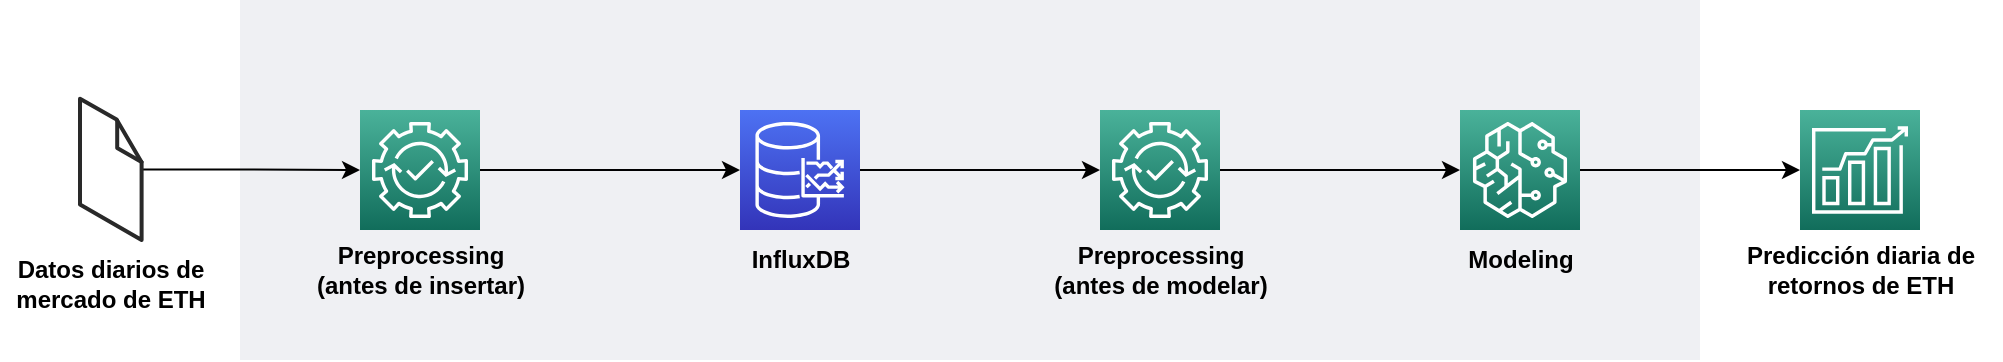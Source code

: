 <mxfile version="20.3.0" type="device"><diagram id="dqVcotJViuHnctYcU-a9" name="Page-1"><mxGraphModel dx="1121" dy="805" grid="1" gridSize="10" guides="1" tooltips="1" connect="1" arrows="1" fold="1" page="1" pageScale="1" pageWidth="827" pageHeight="1169" math="0" shadow="0"><root><mxCell id="0"/><mxCell id="1" parent="0"/><mxCell id="10" value="" style="fillColor=#EFF0F3;strokeColor=none;dashed=0;verticalAlign=top;fontStyle=1;fontColor=#232F3D;shadow=0;align=center;" parent="1" vertex="1"><mxGeometry x="150" y="180" width="730" height="180" as="geometry"/></mxCell><mxCell id="1-vvWDdRb7QjKA-uMuBm-38" style="edgeStyle=orthogonalEdgeStyle;rounded=0;orthogonalLoop=1;jettySize=auto;html=1;entryX=0;entryY=0.5;entryDx=0;entryDy=0;entryPerimeter=0;" edge="1" parent="1" source="2" target="13"><mxGeometry relative="1" as="geometry"/></mxCell><mxCell id="2" value="" style="verticalLabelPosition=bottom;html=1;verticalAlign=top;strokeWidth=1;align=center;outlineConnect=0;dashed=0;outlineConnect=0;shape=mxgraph.aws3d.file;aspect=fixed;strokeColor=#292929;" parent="1" vertex="1"><mxGeometry x="70" y="229.4" width="30.8" height="70.6" as="geometry"/></mxCell><mxCell id="3" value="&lt;b&gt;&lt;br&gt;Datos diarios de &lt;br&gt;mercado de ETH&lt;br&gt;&lt;/b&gt;" style="text;html=1;align=center;verticalAlign=middle;resizable=0;points=[];autosize=1;strokeColor=none;fillColor=none;" parent="1" vertex="1"><mxGeometry x="30.4" y="290" width="110" height="50" as="geometry"/></mxCell><mxCell id="19" value="" style="edgeStyle=none;html=1;" parent="1" source="11" target="18" edge="1"><mxGeometry relative="1" as="geometry"/></mxCell><mxCell id="11" value="" style="sketch=0;points=[[0,0,0],[0.25,0,0],[0.5,0,0],[0.75,0,0],[1,0,0],[0,1,0],[0.25,1,0],[0.5,1,0],[0.75,1,0],[1,1,0],[0,0.25,0],[0,0.5,0],[0,0.75,0],[1,0.25,0],[1,0.5,0],[1,0.75,0]];outlineConnect=0;fontColor=#232F3E;gradientColor=#4D72F3;gradientDirection=north;fillColor=#3334B9;strokeColor=#ffffff;dashed=0;verticalLabelPosition=bottom;verticalAlign=top;align=center;html=1;fontSize=12;fontStyle=0;aspect=fixed;shape=mxgraph.aws4.resourceIcon;resIcon=mxgraph.aws4.timestream;shadow=0;" parent="1" vertex="1"><mxGeometry x="400" y="235.0" width="60" height="60" as="geometry"/></mxCell><mxCell id="16" value="" style="edgeStyle=none;html=1;entryX=0;entryY=0.5;entryDx=0;entryDy=0;entryPerimeter=0;" parent="1" source="13" edge="1" target="11"><mxGeometry relative="1" as="geometry"><mxPoint x="380" y="262.3" as="targetPoint"/></mxGeometry></mxCell><mxCell id="13" value="" style="sketch=0;points=[[0,0,0],[0.25,0,0],[0.5,0,0],[0.75,0,0],[1,0,0],[0,1,0],[0.25,1,0],[0.5,1,0],[0.75,1,0],[1,1,0],[0,0.25,0],[0,0.5,0],[0,0.75,0],[1,0.25,0],[1,0.5,0],[1,0.75,0]];outlineConnect=0;fontColor=#232F3E;gradientColor=#4AB29A;gradientDirection=north;fillColor=#116D5B;strokeColor=#ffffff;dashed=0;verticalLabelPosition=bottom;verticalAlign=top;align=center;html=1;fontSize=12;fontStyle=0;aspect=fixed;shape=mxgraph.aws4.resourceIcon;resIcon=mxgraph.aws4.devops_guru;shadow=0;" parent="1" vertex="1"><mxGeometry x="210" y="235" width="60" height="60" as="geometry"/></mxCell><mxCell id="14" value="&lt;b&gt;Preprocessing&lt;br&gt;(antes de insertar)&lt;br&gt;&lt;/b&gt;" style="text;html=1;align=center;verticalAlign=middle;resizable=0;points=[];autosize=1;strokeColor=none;fillColor=none;" parent="1" vertex="1"><mxGeometry x="175" y="295" width="130" height="40" as="geometry"/></mxCell><mxCell id="17" value="&lt;b&gt;InfluxDB&lt;/b&gt;" style="text;html=1;align=center;verticalAlign=middle;resizable=0;points=[];autosize=1;strokeColor=none;fillColor=none;" parent="1" vertex="1"><mxGeometry x="400" y="300" width="60" height="20" as="geometry"/></mxCell><mxCell id="22" value="" style="edgeStyle=none;html=1;" parent="1" source="18" target="21" edge="1"><mxGeometry relative="1" as="geometry"/></mxCell><mxCell id="18" value="" style="sketch=0;points=[[0,0,0],[0.25,0,0],[0.5,0,0],[0.75,0,0],[1,0,0],[0,1,0],[0.25,1,0],[0.5,1,0],[0.75,1,0],[1,1,0],[0,0.25,0],[0,0.5,0],[0,0.75,0],[1,0.25,0],[1,0.5,0],[1,0.75,0]];outlineConnect=0;fontColor=#232F3E;gradientColor=#4AB29A;gradientDirection=north;fillColor=#116D5B;strokeColor=#ffffff;dashed=0;verticalLabelPosition=bottom;verticalAlign=top;align=center;html=1;fontSize=12;fontStyle=0;aspect=fixed;shape=mxgraph.aws4.resourceIcon;resIcon=mxgraph.aws4.devops_guru;shadow=0;" parent="1" vertex="1"><mxGeometry x="580" y="235" width="60" height="60" as="geometry"/></mxCell><mxCell id="34" value="" style="edgeStyle=none;html=1;" parent="1" source="20" target="18" edge="1"><mxGeometry relative="1" as="geometry"/></mxCell><mxCell id="20" value="&lt;b&gt;Preprocessing&lt;br&gt;(antes de modelar)&lt;br&gt;&lt;/b&gt;" style="text;html=1;align=center;verticalAlign=middle;resizable=0;points=[];autosize=1;strokeColor=none;fillColor=none;" parent="1" vertex="1"><mxGeometry x="545" y="295" width="130" height="40" as="geometry"/></mxCell><mxCell id="30" style="edgeStyle=none;html=1;entryX=0;entryY=0.5;entryDx=0;entryDy=0;entryPerimeter=0;" parent="1" source="21" target="29" edge="1"><mxGeometry relative="1" as="geometry"/></mxCell><mxCell id="21" value="" style="sketch=0;points=[[0,0,0],[0.25,0,0],[0.5,0,0],[0.75,0,0],[1,0,0],[0,1,0],[0.25,1,0],[0.5,1,0],[0.75,1,0],[1,1,0],[0,0.25,0],[0,0.5,0],[0,0.75,0],[1,0.25,0],[1,0.5,0],[1,0.75,0]];outlineConnect=0;fontColor=#232F3E;gradientColor=#4AB29A;gradientDirection=north;fillColor=#116D5B;strokeColor=#ffffff;dashed=0;verticalLabelPosition=bottom;verticalAlign=top;align=center;html=1;fontSize=12;fontStyle=0;aspect=fixed;shape=mxgraph.aws4.resourceIcon;resIcon=mxgraph.aws4.sagemaker;shadow=0;" parent="1" vertex="1"><mxGeometry x="760" y="235" width="60" height="60" as="geometry"/></mxCell><mxCell id="23" value="&lt;b&gt;Modeling&lt;br&gt;&lt;/b&gt;" style="text;html=1;align=center;verticalAlign=middle;resizable=0;points=[];autosize=1;strokeColor=none;fillColor=none;" parent="1" vertex="1"><mxGeometry x="755" y="300" width="70" height="20" as="geometry"/></mxCell><mxCell id="29" value="" style="sketch=0;points=[[0,0,0],[0.25,0,0],[0.5,0,0],[0.75,0,0],[1,0,0],[0,1,0],[0.25,1,0],[0.5,1,0],[0.75,1,0],[1,1,0],[0,0.25,0],[0,0.5,0],[0,0.75,0],[1,0.25,0],[1,0.5,0],[1,0.75,0]];outlineConnect=0;fontColor=#232F3E;gradientColor=#4AB29A;gradientDirection=north;fillColor=#116D5B;strokeColor=#ffffff;dashed=0;verticalLabelPosition=bottom;verticalAlign=top;align=center;html=1;fontSize=12;fontStyle=0;aspect=fixed;shape=mxgraph.aws4.resourceIcon;resIcon=mxgraph.aws4.forecast;shadow=0;" parent="1" vertex="1"><mxGeometry x="930" y="235" width="60" height="60" as="geometry"/></mxCell><mxCell id="31" value="&lt;b&gt;Predicción diaria de&lt;br&gt;retornos de ETH&lt;br&gt;&lt;/b&gt;" style="text;html=1;align=center;verticalAlign=middle;resizable=0;points=[];autosize=1;strokeColor=none;fillColor=none;" parent="1" vertex="1"><mxGeometry x="890" y="295" width="140" height="40" as="geometry"/></mxCell></root></mxGraphModel></diagram></mxfile>